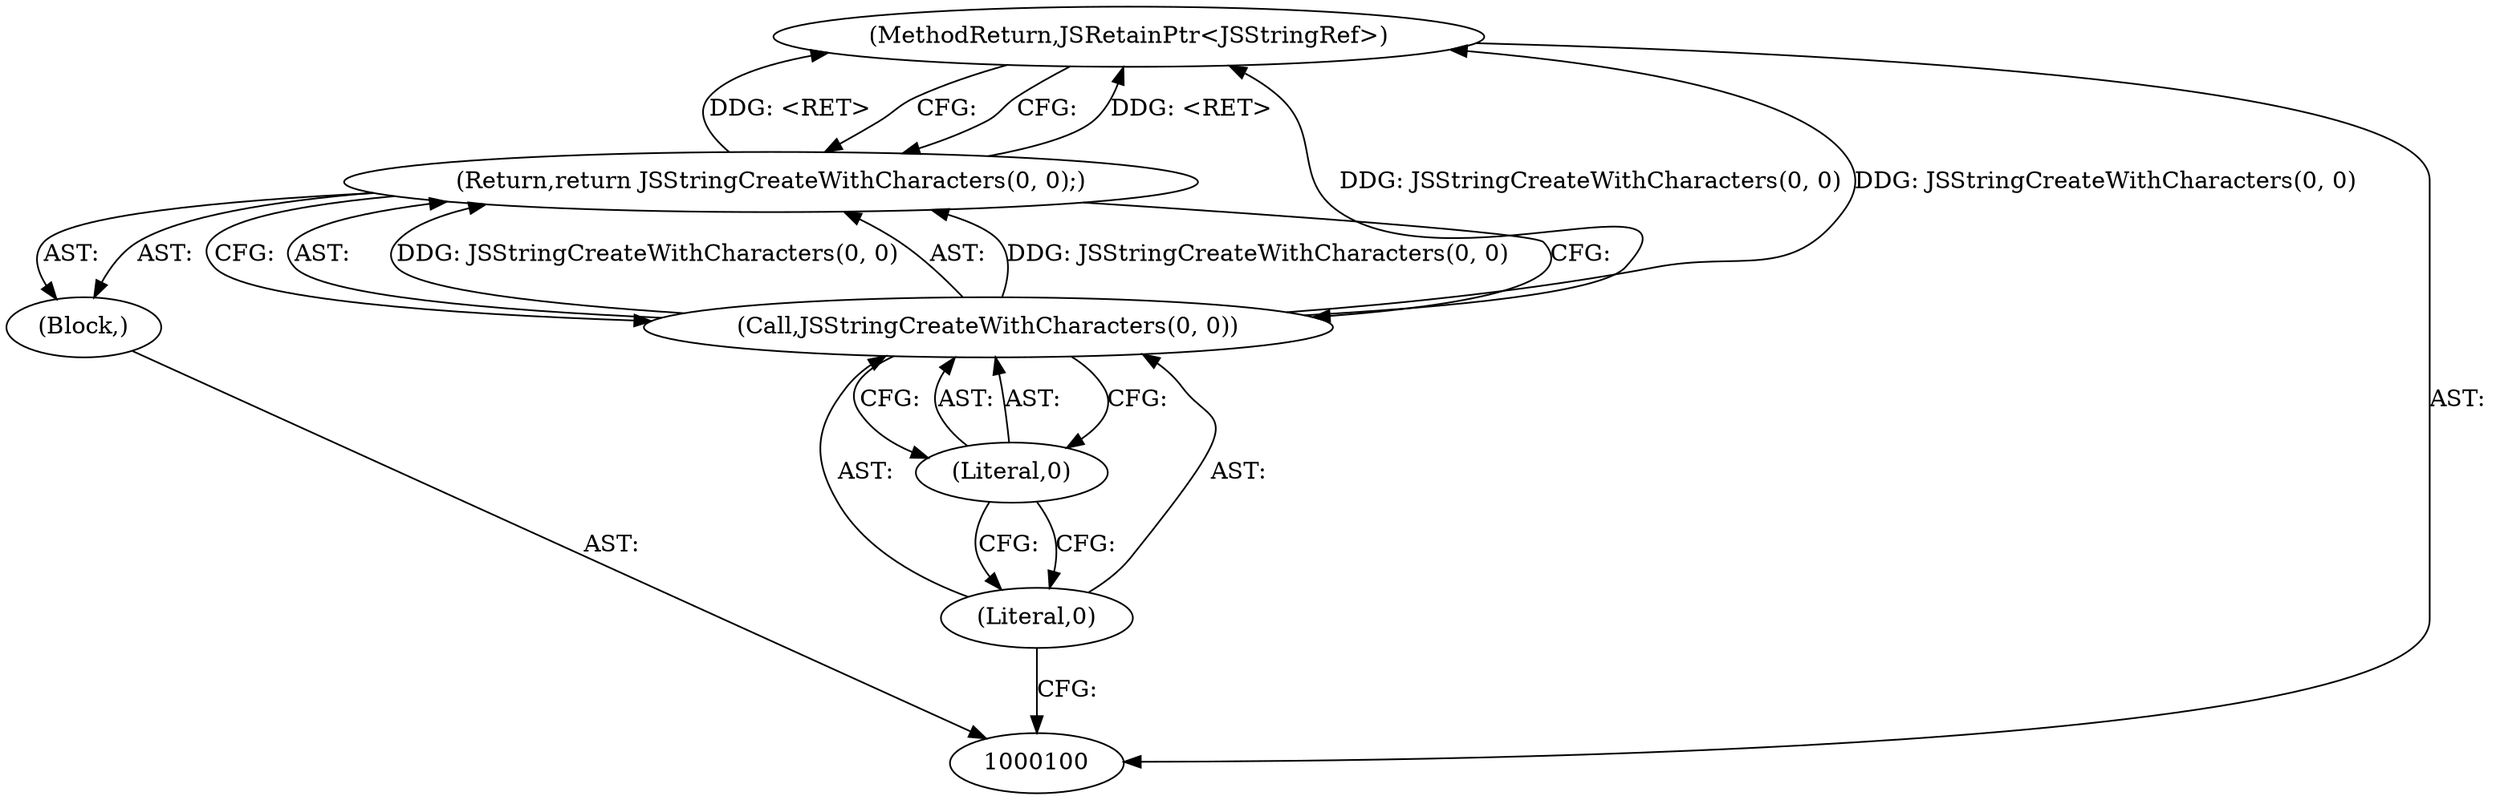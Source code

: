 digraph "1_Chrome_b7a161633fd7ecb59093c2c56ed908416292d778" {
"1000106" [label="(MethodReturn,JSRetainPtr<JSStringRef>)"];
"1000101" [label="(Block,)"];
"1000103" [label="(Call,JSStringCreateWithCharacters(0, 0))"];
"1000102" [label="(Return,return JSStringCreateWithCharacters(0, 0);)"];
"1000104" [label="(Literal,0)"];
"1000105" [label="(Literal,0)"];
"1000106" -> "1000100"  [label="AST: "];
"1000106" -> "1000102"  [label="CFG: "];
"1000103" -> "1000106"  [label="DDG: JSStringCreateWithCharacters(0, 0)"];
"1000102" -> "1000106"  [label="DDG: <RET>"];
"1000101" -> "1000100"  [label="AST: "];
"1000102" -> "1000101"  [label="AST: "];
"1000103" -> "1000102"  [label="AST: "];
"1000103" -> "1000105"  [label="CFG: "];
"1000104" -> "1000103"  [label="AST: "];
"1000105" -> "1000103"  [label="AST: "];
"1000102" -> "1000103"  [label="CFG: "];
"1000103" -> "1000106"  [label="DDG: JSStringCreateWithCharacters(0, 0)"];
"1000103" -> "1000102"  [label="DDG: JSStringCreateWithCharacters(0, 0)"];
"1000102" -> "1000101"  [label="AST: "];
"1000102" -> "1000103"  [label="CFG: "];
"1000103" -> "1000102"  [label="AST: "];
"1000106" -> "1000102"  [label="CFG: "];
"1000102" -> "1000106"  [label="DDG: <RET>"];
"1000103" -> "1000102"  [label="DDG: JSStringCreateWithCharacters(0, 0)"];
"1000104" -> "1000103"  [label="AST: "];
"1000104" -> "1000100"  [label="CFG: "];
"1000105" -> "1000104"  [label="CFG: "];
"1000105" -> "1000103"  [label="AST: "];
"1000105" -> "1000104"  [label="CFG: "];
"1000103" -> "1000105"  [label="CFG: "];
}
